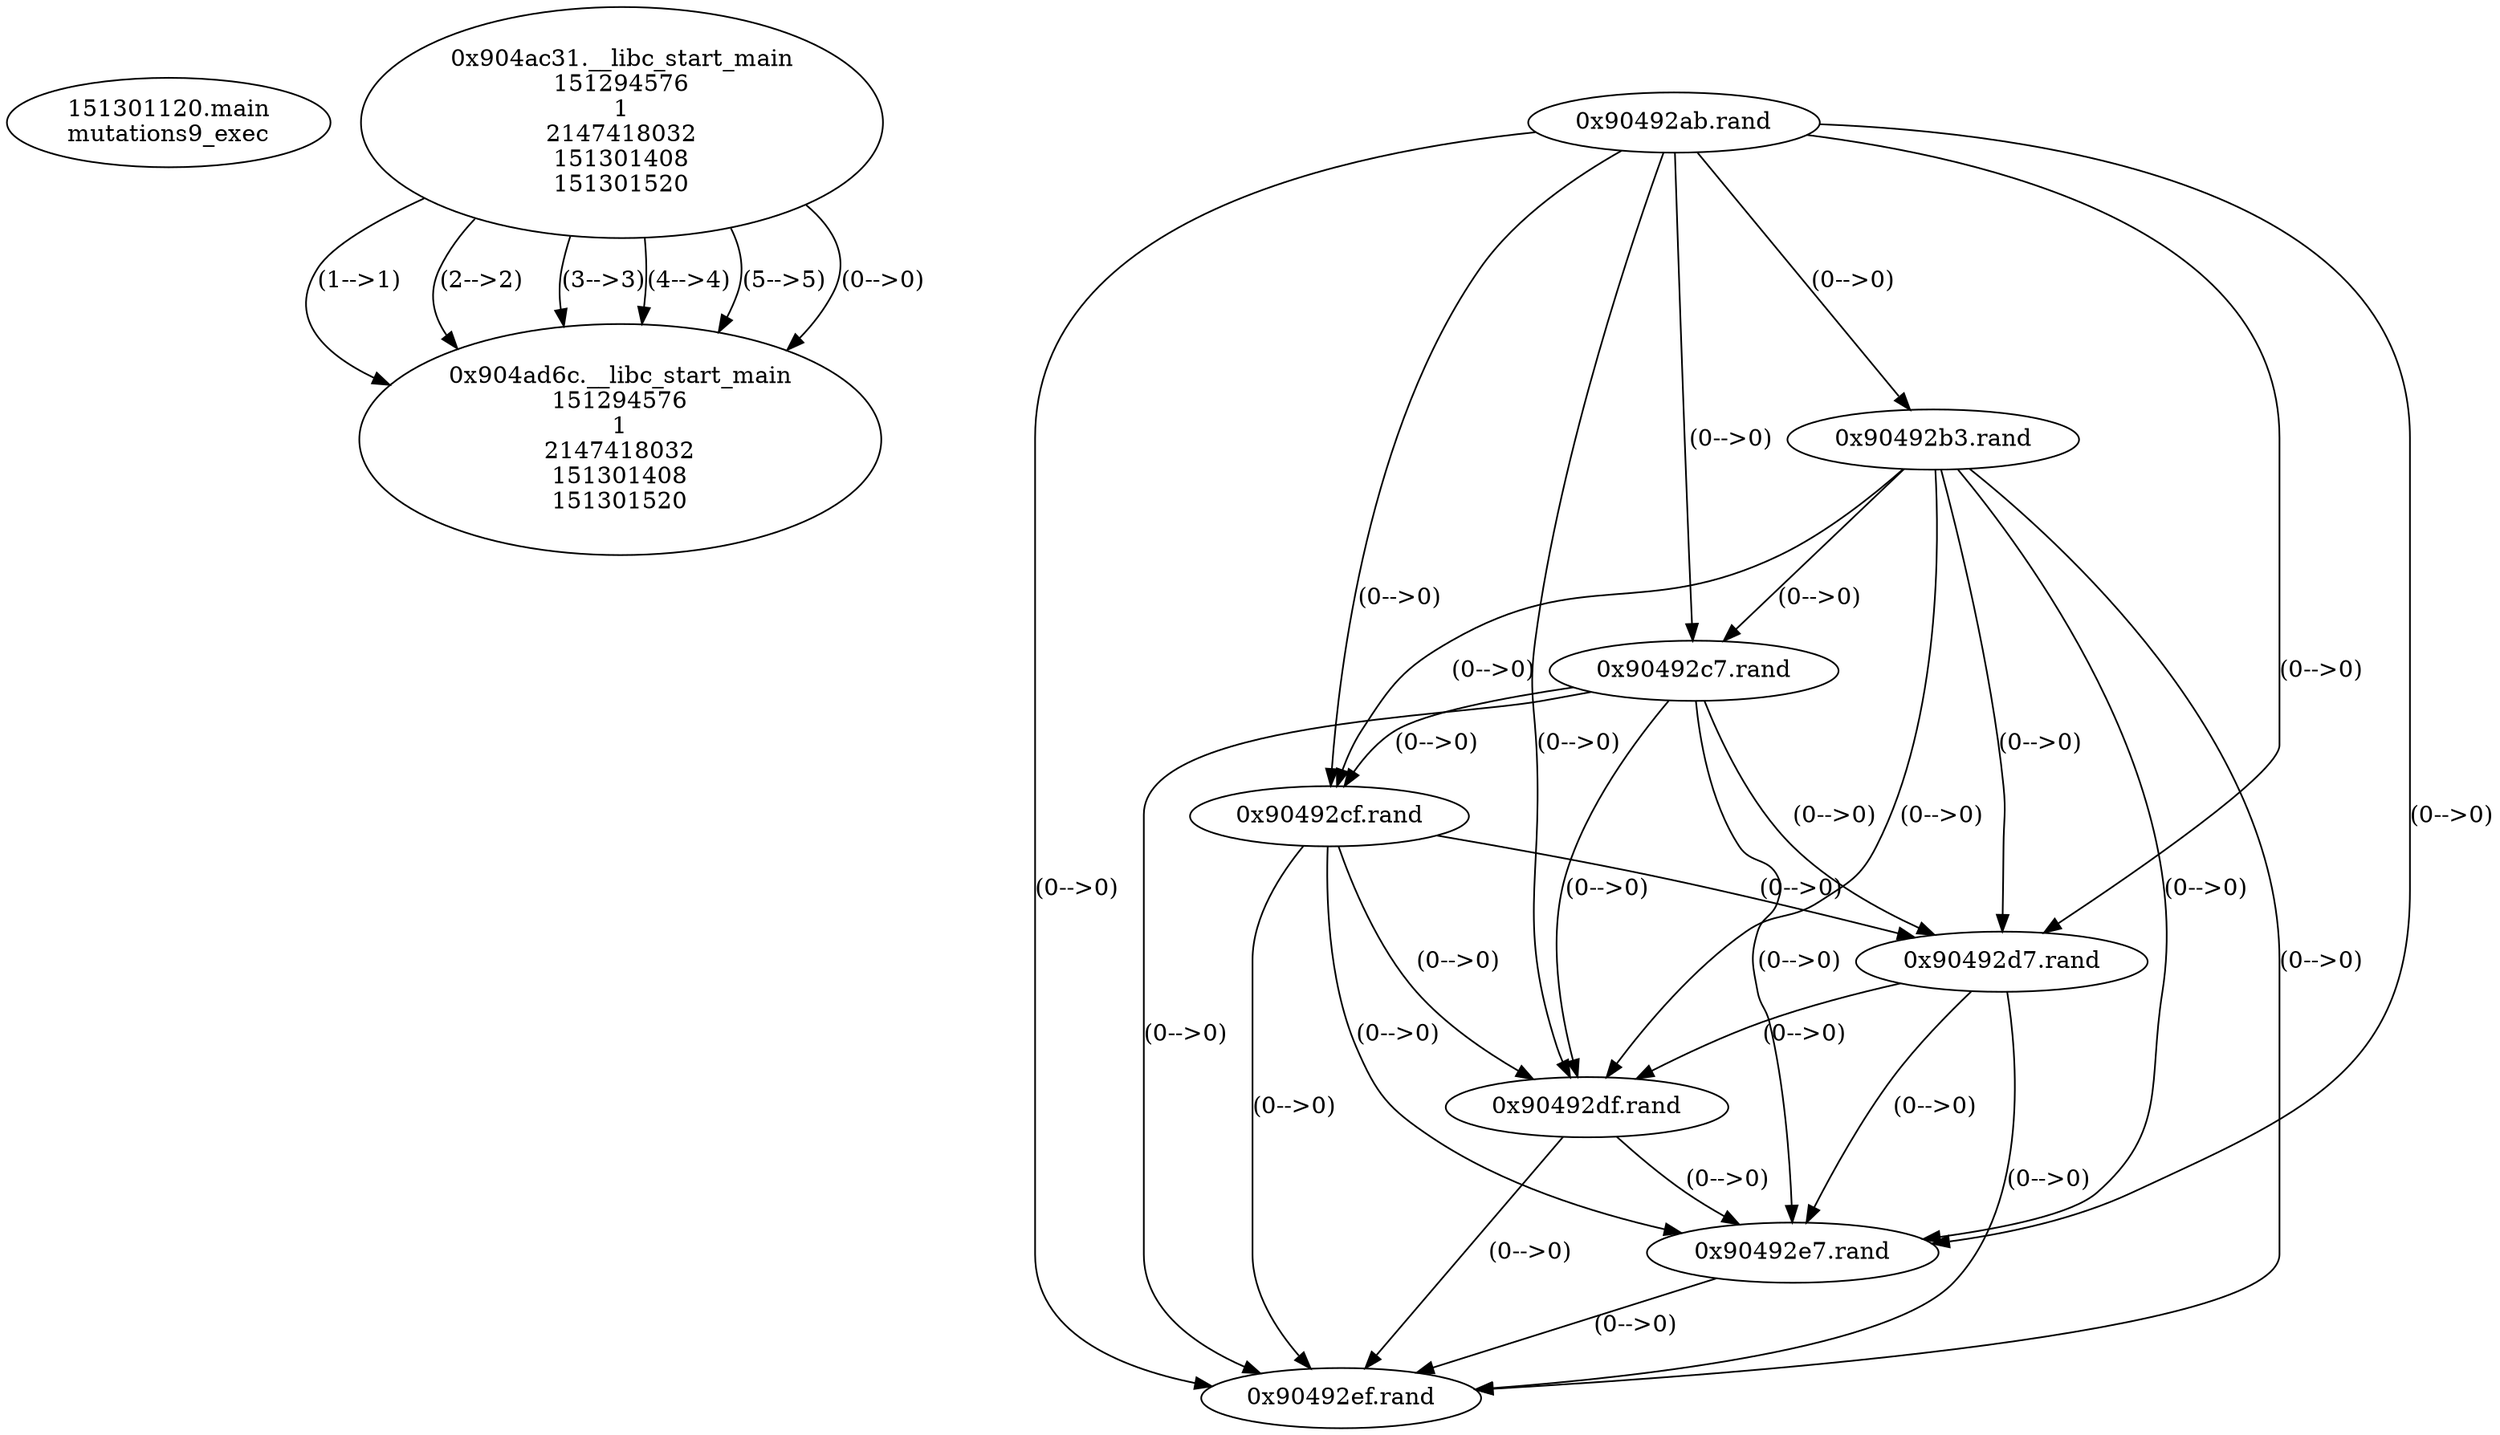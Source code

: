 // Global SCDG with merge call
digraph {
	0 [label="151301120.main
mutations9_exec"]
	1 [label="0x904ac31.__libc_start_main
151294576
1
2147418032
151301408
151301520"]
	2 [label="0x904ad6c.__libc_start_main
151294576
1
2147418032
151301408
151301520"]
	1 -> 2 [label="(1-->1)"]
	1 -> 2 [label="(2-->2)"]
	1 -> 2 [label="(3-->3)"]
	1 -> 2 [label="(4-->4)"]
	1 -> 2 [label="(5-->5)"]
	1 -> 2 [label="(0-->0)"]
	3 [label="0x90492ab.rand
"]
	4 [label="0x90492b3.rand
"]
	3 -> 4 [label="(0-->0)"]
	5 [label="0x90492c7.rand
"]
	3 -> 5 [label="(0-->0)"]
	4 -> 5 [label="(0-->0)"]
	6 [label="0x90492cf.rand
"]
	3 -> 6 [label="(0-->0)"]
	4 -> 6 [label="(0-->0)"]
	5 -> 6 [label="(0-->0)"]
	7 [label="0x90492d7.rand
"]
	3 -> 7 [label="(0-->0)"]
	4 -> 7 [label="(0-->0)"]
	5 -> 7 [label="(0-->0)"]
	6 -> 7 [label="(0-->0)"]
	8 [label="0x90492df.rand
"]
	3 -> 8 [label="(0-->0)"]
	4 -> 8 [label="(0-->0)"]
	5 -> 8 [label="(0-->0)"]
	6 -> 8 [label="(0-->0)"]
	7 -> 8 [label="(0-->0)"]
	9 [label="0x90492e7.rand
"]
	3 -> 9 [label="(0-->0)"]
	4 -> 9 [label="(0-->0)"]
	5 -> 9 [label="(0-->0)"]
	6 -> 9 [label="(0-->0)"]
	7 -> 9 [label="(0-->0)"]
	8 -> 9 [label="(0-->0)"]
	10 [label="0x90492ef.rand
"]
	3 -> 10 [label="(0-->0)"]
	4 -> 10 [label="(0-->0)"]
	5 -> 10 [label="(0-->0)"]
	6 -> 10 [label="(0-->0)"]
	7 -> 10 [label="(0-->0)"]
	8 -> 10 [label="(0-->0)"]
	9 -> 10 [label="(0-->0)"]
}
